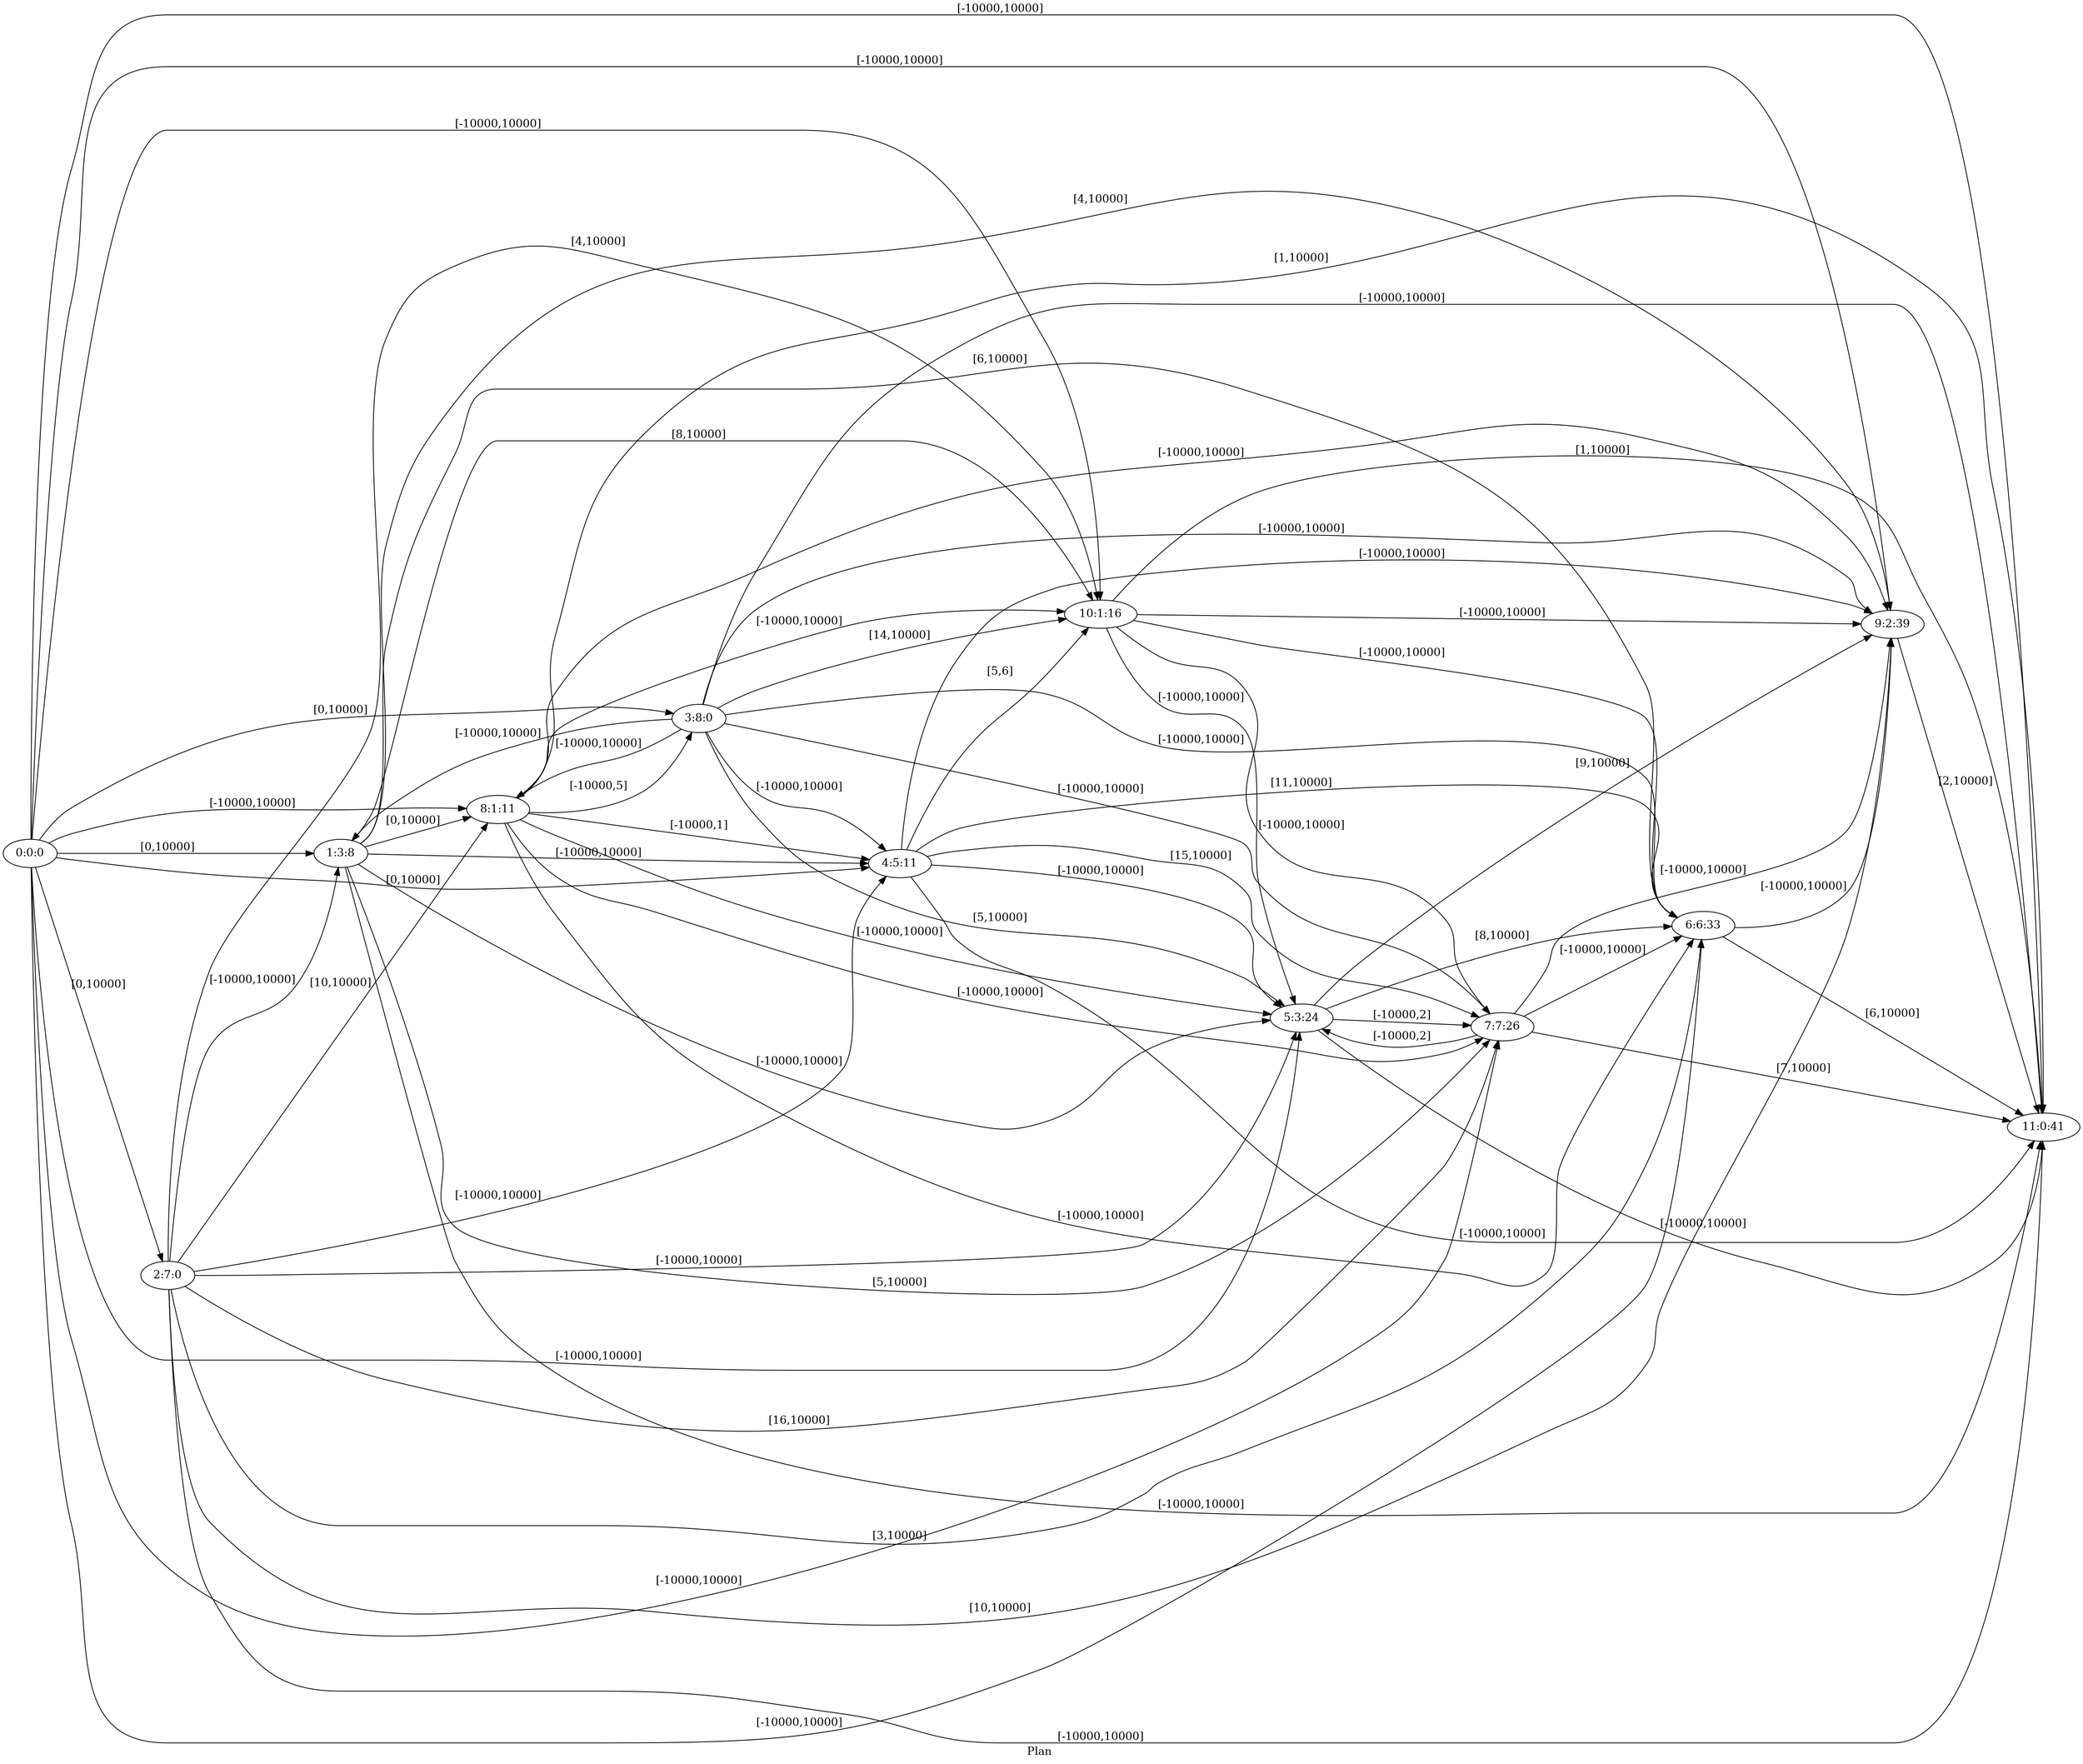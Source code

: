digraph G {
 rankdir = LR;
 nodesep = .45; 
 size = 30;
label="Plan ";
 fldt = 0.758989;
"0:0:0"->"1:3:8"[ label = "[0,10000]"];
"0:0:0"->"2:7:0"[ label = "[0,10000]"];
"0:0:0"->"3:8:0"[ label = "[0,10000]"];
"0:0:0"->"4:5:11"[ label = "[0,10000]"];
"0:0:0"->"5:3:24"[ label = "[-10000,10000]"];
"0:0:0"->"6:6:33"[ label = "[-10000,10000]"];
"0:0:0"->"7:7:26"[ label = "[-10000,10000]"];
"0:0:0"->"8:1:11"[ label = "[-10000,10000]"];
"0:0:0"->"9:2:39"[ label = "[-10000,10000]"];
"0:0:0"->"10:1:16"[ label = "[-10000,10000]"];
"0:0:0"->"11:0:41"[ label = "[-10000,10000]"];
"1:3:8"->"4:5:11"[ label = "[-10000,10000]"];
"1:3:8"->"5:3:24"[ label = "[-10000,10000]"];
"1:3:8"->"6:6:33"[ label = "[6,10000]"];
"1:3:8"->"7:7:26"[ label = "[5,10000]"];
"1:3:8"->"8:1:11"[ label = "[0,10000]"];
"1:3:8"->"9:2:39"[ label = "[4,10000]"];
"1:3:8"->"10:1:16"[ label = "[8,10000]"];
"1:3:8"->"11:0:41"[ label = "[-10000,10000]"];
"2:7:0"->"1:3:8"[ label = "[-10000,10000]"];
"2:7:0"->"4:5:11"[ label = "[-10000,10000]"];
"2:7:0"->"5:3:24"[ label = "[-10000,10000]"];
"2:7:0"->"6:6:33"[ label = "[3,10000]"];
"2:7:0"->"7:7:26"[ label = "[16,10000]"];
"2:7:0"->"8:1:11"[ label = "[10,10000]"];
"2:7:0"->"9:2:39"[ label = "[10,10000]"];
"2:7:0"->"10:1:16"[ label = "[4,10000]"];
"2:7:0"->"11:0:41"[ label = "[-10000,10000]"];
"3:8:0"->"1:3:8"[ label = "[-10000,10000]"];
"3:8:0"->"4:5:11"[ label = "[-10000,10000]"];
"3:8:0"->"5:3:24"[ label = "[5,10000]"];
"3:8:0"->"6:6:33"[ label = "[-10000,10000]"];
"3:8:0"->"7:7:26"[ label = "[-10000,10000]"];
"3:8:0"->"8:1:11"[ label = "[-10000,10000]"];
"3:8:0"->"9:2:39"[ label = "[-10000,10000]"];
"3:8:0"->"10:1:16"[ label = "[14,10000]"];
"3:8:0"->"11:0:41"[ label = "[-10000,10000]"];
"4:5:11"->"5:3:24"[ label = "[-10000,10000]"];
"4:5:11"->"6:6:33"[ label = "[11,10000]"];
"4:5:11"->"7:7:26"[ label = "[15,10000]"];
"4:5:11"->"9:2:39"[ label = "[-10000,10000]"];
"4:5:11"->"10:1:16"[ label = "[5,6]"];
"4:5:11"->"11:0:41"[ label = "[-10000,10000]"];
"5:3:24"->"6:6:33"[ label = "[8,10000]"];
"5:3:24"->"7:7:26"[ label = "[-10000,2]"];
"5:3:24"->"9:2:39"[ label = "[9,10000]"];
"5:3:24"->"11:0:41"[ label = "[-10000,10000]"];
"6:6:33"->"9:2:39"[ label = "[-10000,10000]"];
"6:6:33"->"11:0:41"[ label = "[6,10000]"];
"7:7:26"->"5:3:24"[ label = "[-10000,2]"];
"7:7:26"->"6:6:33"[ label = "[-10000,10000]"];
"7:7:26"->"9:2:39"[ label = "[-10000,10000]"];
"7:7:26"->"11:0:41"[ label = "[7,10000]"];
"8:1:11"->"3:8:0"[ label = "[-10000,5]"];
"8:1:11"->"4:5:11"[ label = "[-10000,1]"];
"8:1:11"->"5:3:24"[ label = "[-10000,10000]"];
"8:1:11"->"6:6:33"[ label = "[-10000,10000]"];
"8:1:11"->"7:7:26"[ label = "[-10000,10000]"];
"8:1:11"->"9:2:39"[ label = "[-10000,10000]"];
"8:1:11"->"10:1:16"[ label = "[-10000,10000]"];
"8:1:11"->"11:0:41"[ label = "[1,10000]"];
"9:2:39"->"11:0:41"[ label = "[2,10000]"];
"10:1:16"->"5:3:24"[ label = "[-10000,10000]"];
"10:1:16"->"6:6:33"[ label = "[-10000,10000]"];
"10:1:16"->"7:7:26"[ label = "[-10000,10000]"];
"10:1:16"->"9:2:39"[ label = "[-10000,10000]"];
"10:1:16"->"11:0:41"[ label = "[1,10000]"];
}

